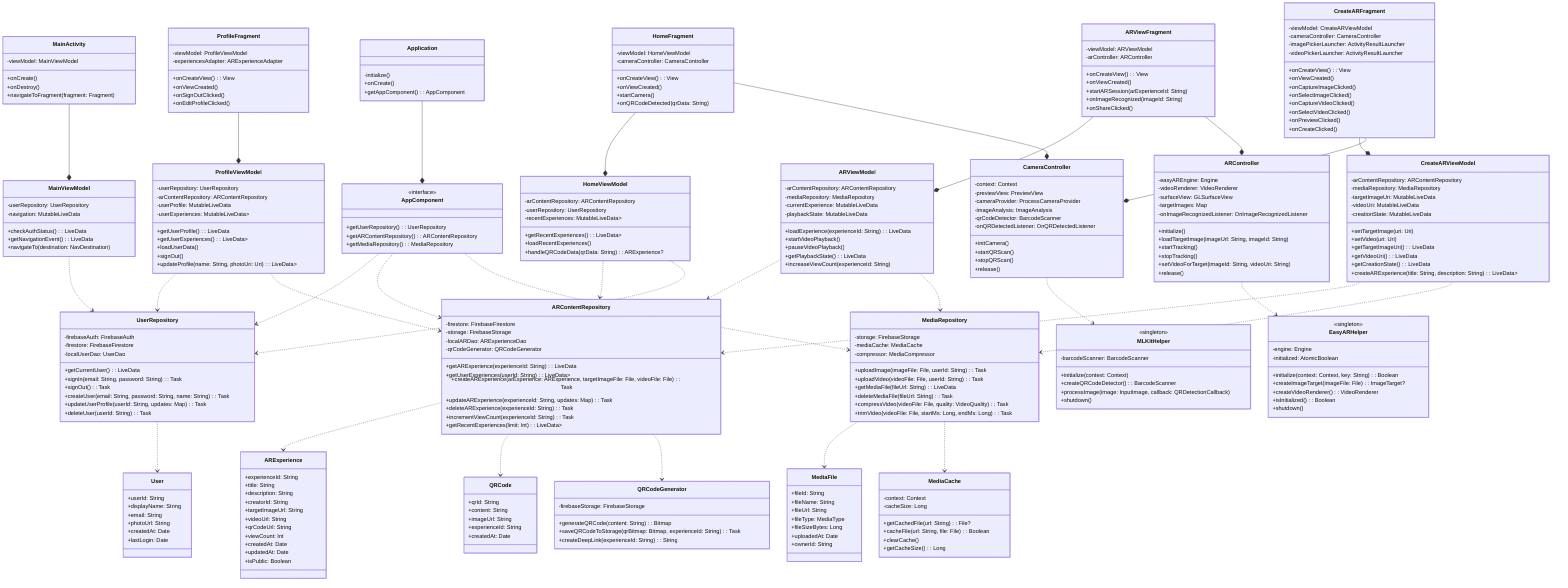 classDiagram
    class Application {
        -initialize()
        +onCreate()
        +getAppComponent(): AppComponent
    }

    class AppComponent {
        <<interface>>
        +getUserRepository(): UserRepository
        +getARContentRepository(): ARContentRepository
        +getMediaRepository(): MediaRepository
    }

    class MainActivity {
        -viewModel: MainViewModel
        +onCreate()
        +onDestroy()
        +navigateToFragment(fragment: Fragment)
    }

    class MainViewModel {
        -userRepository: UserRepository
        -navigation: MutableLiveData<NavigationEvent>
        +checkAuthStatus(): LiveData<User>
        +getNavigationEvent(): LiveData<NavigationEvent>
        +navigateTo(destination: NavDestination)
    }

    class HomeFragment {
        -viewModel: HomeViewModel
        -cameraController: CameraController
        +onCreateView(): View
        +onViewCreated()
        +startCamera()
        +onQRCodeDetected(qrData: String)
    }

    class HomeViewModel {
        -arContentRepository: ARContentRepository
        -userRepository: UserRepository
        -recentExperiences: MutableLiveData<List<ARExperience>>
        +getRecentExperiences(): LiveData<List<ARExperience>>
        +loadRecentExperiences()
        +handleQRCodeData(qrData: String): ARExperience?
    }

    class CameraController {
        -context: Context
        -previewView: PreviewView
        -cameraProvider: ProcessCameraProvider
        -imageAnalysis: ImageAnalysis
        -qrCodeDetector: BarcodeScanner
        -onQRDetectedListener: OnQRDetectedListener
        +initCamera()
        +startQRScan()
        +stopQRScan()
        +release()
    }

    class ARViewFragment {
        -viewModel: ARViewModel
        -arController: ARController
        +onCreateView(): View
        +onViewCreated()
        +startARSession(arExperienceId: String)
        +onImageRecognized(imageId: String)
        +onShareClicked()
    }

    class ARViewModel {
        -arContentRepository: ARContentRepository
        -mediaRepository: MediaRepository
        -currentExperience: MutableLiveData<ARExperience>
        -playbackState: MutableLiveData<PlaybackState>
        +loadExperience(experienceId: String): LiveData<ARExperience>
        +startVideoPlayback()
        +pauseVideoPlayback()
        +getPlaybackState(): LiveData<PlaybackState>
        +increaseViewCount(experienceId: String)
    }

    class ARController {
        -easyAREngine: Engine
        -videoRenderer: VideoRenderer
        -surfaceView: GLSurfaceView
        -targetImages: Map<String, ImageTarget>
        -onImageRecognizedListener: OnImageRecognizedListener
        +initialize()
        +loadTargetImage(imageUrl: String, imageId: String)
        +startTracking()
        +stopTracking()
        +setVideoForTarget(imageId: String, videoUri: String)
        +release()
    }

    class CreateARFragment {
        -viewModel: CreateARViewModel
        -cameraController: CameraController
        -imagePickerLauncher: ActivityResultLauncher
        -videoPickerLauncher: ActivityResultLauncher
        +onCreateView(): View
        +onViewCreated()
        +onCaptureImageClicked()
        +onSelectImageClicked()
        +onCaptureVideoClicked()
        +onSelectVideoClicked()
        +onPreviewClicked()
        +onCreateClicked()
    }

    class CreateARViewModel {
        -arContentRepository: ARContentRepository
        -mediaRepository: MediaRepository
        -targetImageUri: MutableLiveData<Uri>
        -videoUri: MutableLiveData<Uri>
        -creationState: MutableLiveData<CreationState>
        +setTargetImage(uri: Uri)
        +setVideo(uri: Uri)
        +getTargetImageUri(): LiveData<Uri>
        +getVideoUri(): LiveData<Uri>
        +getCreationState(): LiveData<CreationState>
        +createARExperience(title: String, description: String): LiveData<Result<ARExperience>>
    }

    class ProfileFragment {
        -viewModel: ProfileViewModel
        -experiencesAdapter: ARExperienceAdapter
        +onCreateView(): View
        +onViewCreated()
        +onSignOutClicked()
        +onEditProfileClicked()
    }

    class ProfileViewModel {
        -userRepository: UserRepository
        -arContentRepository: ARContentRepository
        -userProfile: MutableLiveData<User>
        -userExperiences: MutableLiveData<List<ARExperience>>
        +getUserProfile(): LiveData<User>
        +getUserExperiences(): LiveData<List<ARExperience>>
        +loadUserData()
        +signOut()
        +updateProfile(name: String, photoUri: Uri): LiveData<Result<User>>
    }

    class User {
        +userId: String
        +displayName: String
        +email: String
        +photoUrl: String
        +createdAt: Date
        +lastLogin: Date
    }

    class ARExperience {
        +experienceId: String
        +title: String
        +description: String
        +creatorId: String
        +targetImageUrl: String
        +videoUrl: String
        +qrCodeUrl: String
        +viewCount: Int
        +createdAt: Date
        +updatedAt: Date
        +isPublic: Boolean
    }

    class MediaFile {
        +fileId: String
        +fileName: String
        +fileUrl: String
        +fileType: MediaType
        +fileSizeBytes: Long
        +uploadedAt: Date
        +ownerId: String
    }

    class QRCode {
        +qrId: String
        +content: String
        +imageUrl: String
        +experienceId: String
        +createdAt: Date
    }

    class UserRepository {
        -firebaseAuth: FirebaseAuth
        -firestore: FirebaseFirestore
        -localUserDao: UserDao
        +getCurrentUser(): LiveData<User>
        +signIn(email: String, password: String): Task<User>
        +signOut(): Task<Void>
        +createUser(email: String, password: String, name: String): Task<User>
        +updateUserProfile(userId: String, updates: Map<String, Any>): Task<Void>
        +deleteUser(userId: String): Task<Void>
    }

    class ARContentRepository {
        -firestore: FirebaseFirestore
        -storage: FirebaseStorage
        -localARDao: ARExperienceDao
        -qrCodeGenerator: QRCodeGenerator
        +getARExperience(experienceId: String): LiveData<ARExperience>
        +getUserExperiences(userId: String): LiveData<List<ARExperience>>
        +createARExperience(arExperience: ARExperience, targetImageFile: File, videoFile: File): Task<ARExperience>
        +updateARExperience(experienceId: String, updates: Map<String, Any>): Task<Void>
        +deleteARExperience(experienceId: String): Task<Void>
        +incrementViewCount(experienceId: String): Task<Void>
        +getRecentExperiences(limit: Int): LiveData<List<ARExperience>>
    }

    class MediaRepository {
        -storage: FirebaseStorage
        -mediaCache: MediaCache
        -compressor: MediaCompressor
        +uploadImage(imageFile: File, userId: String): Task<MediaFile>
        +uploadVideo(videoFile: File, userId: String): Task<MediaFile>
        +getMediaFile(fileUrl: String): LiveData<File>
        +deleteMediaFile(fileUrl: String): Task<Void>
        +compressVideo(videoFile: File, quality: VideoQuality): Task<File>
        +trimVideo(videoFile: File, startMs: Long, endMs: Long): Task<File>
    }

    class QRCodeGenerator {
        -firebaseStorage: FirebaseStorage
        +generateQRCode(content: String): Bitmap
        +saveQRCodeToStorage(qrBitmap: Bitmap, experienceId: String): Task<String>
        +createDeepLink(experienceId: String): String
    }

    class MediaCache {
        -context: Context
        -cacheSize: Long
        +getCachedFile(url: String): File?
        +cacheFile(url: String, file: File): Boolean
        +clearCache()
        +getCacheSize(): Long
    }

    class EasyARHelper {
        <<singleton>>
        -engine: Engine
        -initialized: AtomicBoolean
        +initialize(context: Context, key: String): Boolean
        +createImageTarget(imageFile: File): ImageTarget?
        +createVideoRenderer(): VideoRenderer
        +isInitialized(): Boolean
        +shutdown()
    }

    class MLKitHelper {
        <<singleton>>
        -barcodeScanner: BarcodeScanner
        +initialize(context: Context)
        +createQRCodeDetector(): BarcodeScanner
        +processImage(image: InputImage, callback: QRDetectionCallback)
        +shutdown()
    }
    
    %% Relationships
    Application --* AppComponent
    MainActivity --* MainViewModel
    HomeFragment --* HomeViewModel
    HomeFragment --* CameraController
    ARViewFragment --* ARViewModel
    ARViewFragment --* ARController
    CreateARFragment --* CreateARViewModel
    CreateARFragment --* CameraController
    ProfileFragment --* ProfileViewModel
    
    MainViewModel ..> UserRepository
    HomeViewModel ..> ARContentRepository
    HomeViewModel ..> UserRepository
    ARViewModel ..> ARContentRepository
    ARViewModel ..> MediaRepository
    CreateARViewModel ..> ARContentRepository
    CreateARViewModel ..> MediaRepository
    ProfileViewModel ..> UserRepository
    ProfileViewModel ..> ARContentRepository
    
    ARController ..> EasyARHelper
    CameraController ..> MLKitHelper
    
    UserRepository ..> User
    ARContentRepository ..> ARExperience
    ARContentRepository ..> QRCode
    ARContentRepository ..> QRCodeGenerator
    MediaRepository ..> MediaFile
    MediaRepository ..> MediaCache
    
    AppComponent ..> UserRepository
    AppComponent ..> ARContentRepository
    AppComponent ..> MediaRepository